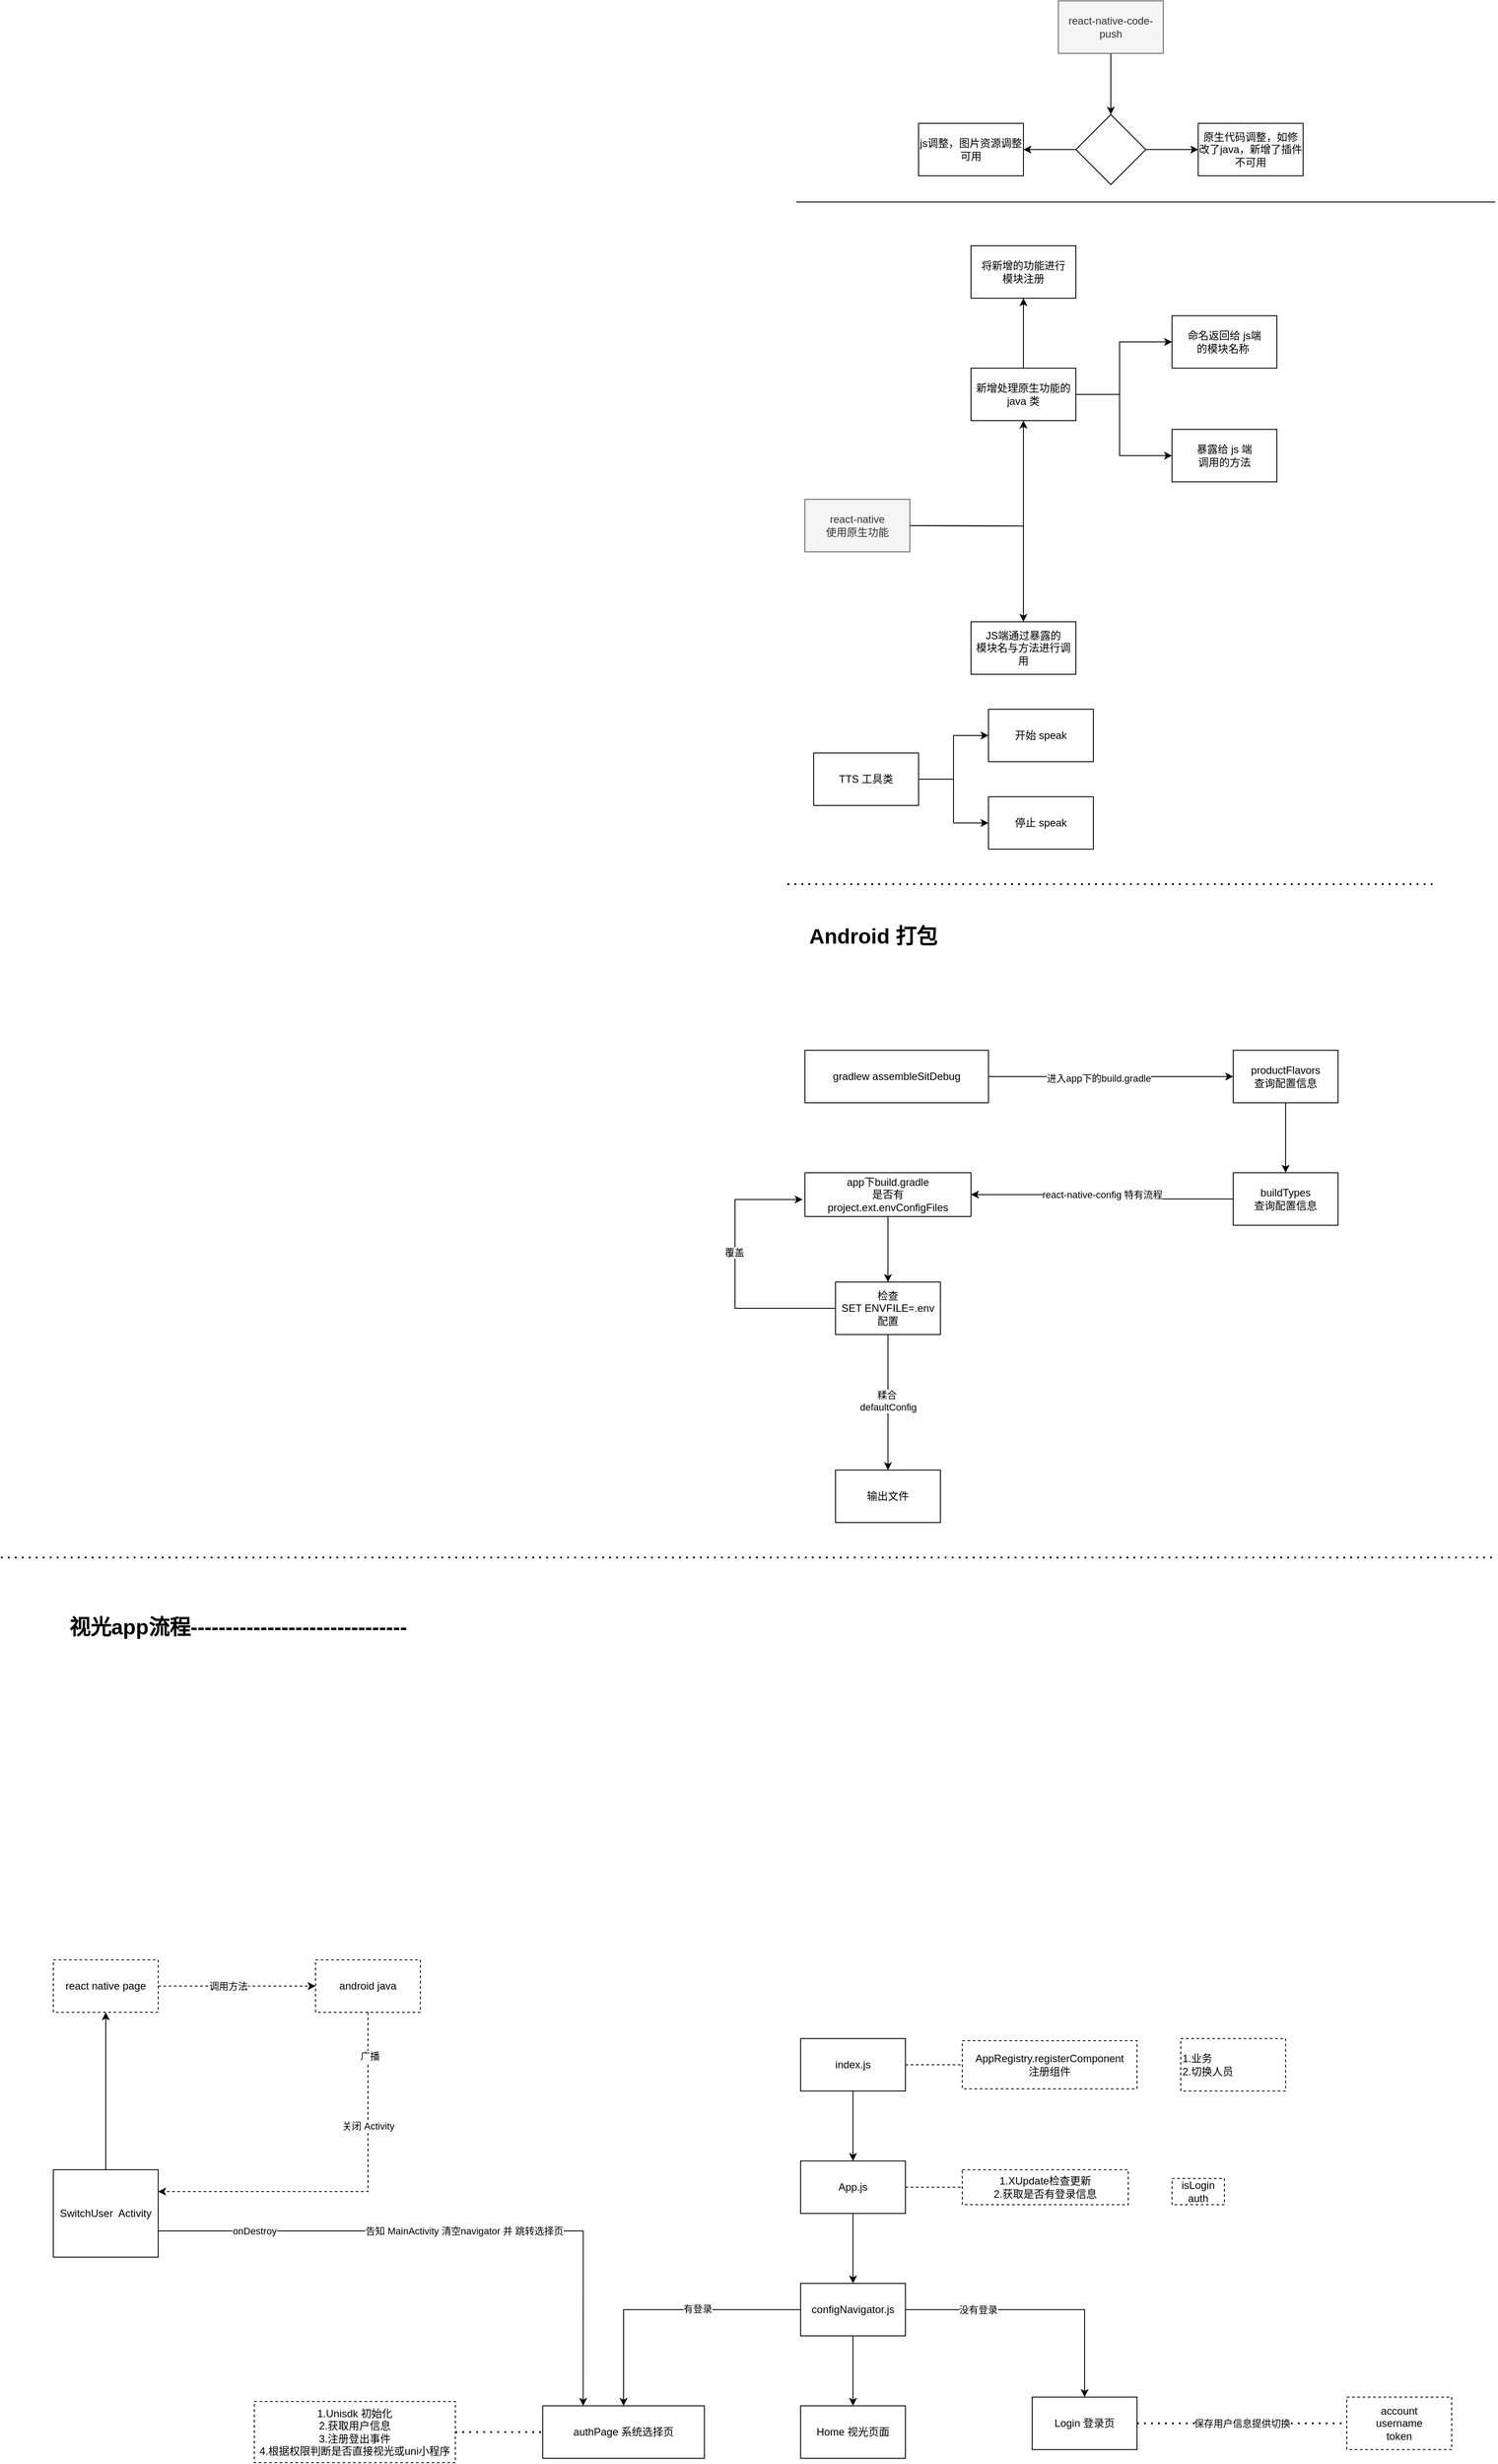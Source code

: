 <mxfile version="20.5.3" type="github">
  <diagram id="FNumu-MdkQsG0bbrW5rX" name="第 1 页">
    <mxGraphModel dx="2412" dy="571" grid="1" gridSize="10" guides="1" tooltips="1" connect="1" arrows="1" fold="1" page="1" pageScale="1" pageWidth="827" pageHeight="1169" math="0" shadow="0">
      <root>
        <mxCell id="0" />
        <mxCell id="1" parent="0" />
        <mxCell id="DDl9VNaN8lpR-ARsxnNi-3" value="" style="edgeStyle=orthogonalEdgeStyle;rounded=0;orthogonalLoop=1;jettySize=auto;html=1;" parent="1" source="DDl9VNaN8lpR-ARsxnNi-1" target="DDl9VNaN8lpR-ARsxnNi-2" edge="1">
          <mxGeometry relative="1" as="geometry" />
        </mxCell>
        <mxCell id="DDl9VNaN8lpR-ARsxnNi-1" value="react-native-code-push" style="rounded=0;whiteSpace=wrap;html=1;fillColor=#f5f5f5;fontColor=#333333;strokeColor=#666666;" parent="1" vertex="1">
          <mxGeometry x="310" y="380" width="120" height="60" as="geometry" />
        </mxCell>
        <mxCell id="DDl9VNaN8lpR-ARsxnNi-5" value="" style="edgeStyle=orthogonalEdgeStyle;rounded=0;orthogonalLoop=1;jettySize=auto;html=1;" parent="1" source="DDl9VNaN8lpR-ARsxnNi-2" target="DDl9VNaN8lpR-ARsxnNi-4" edge="1">
          <mxGeometry relative="1" as="geometry" />
        </mxCell>
        <mxCell id="DDl9VNaN8lpR-ARsxnNi-7" value="" style="edgeStyle=orthogonalEdgeStyle;rounded=0;orthogonalLoop=1;jettySize=auto;html=1;" parent="1" source="DDl9VNaN8lpR-ARsxnNi-2" target="DDl9VNaN8lpR-ARsxnNi-6" edge="1">
          <mxGeometry relative="1" as="geometry" />
        </mxCell>
        <mxCell id="DDl9VNaN8lpR-ARsxnNi-2" value="" style="rhombus;whiteSpace=wrap;html=1;rounded=0;" parent="1" vertex="1">
          <mxGeometry x="330" y="510" width="80" height="80" as="geometry" />
        </mxCell>
        <mxCell id="DDl9VNaN8lpR-ARsxnNi-4" value="js调整，图片资源调整&lt;br&gt;可用" style="whiteSpace=wrap;html=1;rounded=0;" parent="1" vertex="1">
          <mxGeometry x="150" y="520" width="120" height="60" as="geometry" />
        </mxCell>
        <mxCell id="DDl9VNaN8lpR-ARsxnNi-6" value="原生代码调整，如修改了java，新增了插件&lt;br&gt;不可用" style="whiteSpace=wrap;html=1;rounded=0;" parent="1" vertex="1">
          <mxGeometry x="470" y="520" width="120" height="60" as="geometry" />
        </mxCell>
        <mxCell id="ce2b3BSYogWP8yriPR0u-3" value="" style="edgeStyle=orthogonalEdgeStyle;rounded=0;orthogonalLoop=1;jettySize=auto;html=1;" parent="1" target="ce2b3BSYogWP8yriPR0u-2" edge="1">
          <mxGeometry relative="1" as="geometry">
            <mxPoint x="140" y="980.0" as="sourcePoint" />
          </mxGeometry>
        </mxCell>
        <mxCell id="ce2b3BSYogWP8yriPR0u-5" value="" style="edgeStyle=orthogonalEdgeStyle;rounded=0;orthogonalLoop=1;jettySize=auto;html=1;" parent="1" target="ce2b3BSYogWP8yriPR0u-4" edge="1">
          <mxGeometry relative="1" as="geometry">
            <mxPoint x="140" y="980.0" as="sourcePoint" />
          </mxGeometry>
        </mxCell>
        <mxCell id="ce2b3BSYogWP8yriPR0u-1" value="react-native&lt;br&gt;使用原生功能" style="rounded=0;whiteSpace=wrap;html=1;fillColor=#f5f5f5;fontColor=#333333;strokeColor=#666666;" parent="1" vertex="1">
          <mxGeometry x="20" y="950" width="120" height="60" as="geometry" />
        </mxCell>
        <mxCell id="ce2b3BSYogWP8yriPR0u-7" value="" style="edgeStyle=orthogonalEdgeStyle;rounded=0;orthogonalLoop=1;jettySize=auto;html=1;" parent="1" source="ce2b3BSYogWP8yriPR0u-2" target="ce2b3BSYogWP8yriPR0u-6" edge="1">
          <mxGeometry relative="1" as="geometry">
            <Array as="points">
              <mxPoint x="380" y="830" />
              <mxPoint x="380" y="770" />
            </Array>
          </mxGeometry>
        </mxCell>
        <mxCell id="ce2b3BSYogWP8yriPR0u-9" value="" style="edgeStyle=orthogonalEdgeStyle;rounded=0;orthogonalLoop=1;jettySize=auto;html=1;" parent="1" source="ce2b3BSYogWP8yriPR0u-2" target="ce2b3BSYogWP8yriPR0u-8" edge="1">
          <mxGeometry relative="1" as="geometry">
            <Array as="points">
              <mxPoint x="380" y="830" />
              <mxPoint x="380" y="900" />
            </Array>
          </mxGeometry>
        </mxCell>
        <mxCell id="ce2b3BSYogWP8yriPR0u-12" value="" style="edgeStyle=orthogonalEdgeStyle;rounded=0;orthogonalLoop=1;jettySize=auto;html=1;" parent="1" source="ce2b3BSYogWP8yriPR0u-2" target="ce2b3BSYogWP8yriPR0u-11" edge="1">
          <mxGeometry relative="1" as="geometry" />
        </mxCell>
        <mxCell id="ce2b3BSYogWP8yriPR0u-2" value="新增处理原生功能的&lt;br&gt;java 类" style="rounded=0;whiteSpace=wrap;html=1;" parent="1" vertex="1">
          <mxGeometry x="210" y="800" width="120" height="60" as="geometry" />
        </mxCell>
        <mxCell id="ce2b3BSYogWP8yriPR0u-4" value="JS端通过暴露的&lt;br&gt;模块名与方法进行调用" style="whiteSpace=wrap;html=1;rounded=0;" parent="1" vertex="1">
          <mxGeometry x="210" y="1090" width="120" height="60" as="geometry" />
        </mxCell>
        <mxCell id="ce2b3BSYogWP8yriPR0u-6" value="命名返回给 js端&lt;br&gt;的模块名称&amp;nbsp;" style="whiteSpace=wrap;html=1;rounded=0;" parent="1" vertex="1">
          <mxGeometry x="440" y="740" width="120" height="60" as="geometry" />
        </mxCell>
        <mxCell id="ce2b3BSYogWP8yriPR0u-8" value="暴露给 js 端&lt;br&gt;调用的方法" style="whiteSpace=wrap;html=1;rounded=0;" parent="1" vertex="1">
          <mxGeometry x="440" y="870" width="120" height="60" as="geometry" />
        </mxCell>
        <mxCell id="ce2b3BSYogWP8yriPR0u-10" value="" style="endArrow=none;html=1;rounded=0;" parent="1" edge="1">
          <mxGeometry width="50" height="50" relative="1" as="geometry">
            <mxPoint x="10" y="610" as="sourcePoint" />
            <mxPoint x="810" y="610" as="targetPoint" />
          </mxGeometry>
        </mxCell>
        <mxCell id="ce2b3BSYogWP8yriPR0u-11" value="将新增的功能进行&lt;br&gt;模块注册&lt;br&gt;" style="whiteSpace=wrap;html=1;rounded=0;" parent="1" vertex="1">
          <mxGeometry x="210" y="660" width="120" height="60" as="geometry" />
        </mxCell>
        <mxCell id="FbpfXozYCQ7p-MhJy9IG-3" value="" style="edgeStyle=orthogonalEdgeStyle;rounded=0;orthogonalLoop=1;jettySize=auto;html=1;" parent="1" source="FbpfXozYCQ7p-MhJy9IG-1" target="FbpfXozYCQ7p-MhJy9IG-2" edge="1">
          <mxGeometry relative="1" as="geometry" />
        </mxCell>
        <mxCell id="FbpfXozYCQ7p-MhJy9IG-5" value="" style="edgeStyle=orthogonalEdgeStyle;rounded=0;orthogonalLoop=1;jettySize=auto;html=1;" parent="1" source="FbpfXozYCQ7p-MhJy9IG-1" target="FbpfXozYCQ7p-MhJy9IG-4" edge="1">
          <mxGeometry relative="1" as="geometry" />
        </mxCell>
        <mxCell id="FbpfXozYCQ7p-MhJy9IG-1" value="TTS 工具类" style="rounded=0;whiteSpace=wrap;html=1;" parent="1" vertex="1">
          <mxGeometry x="30" y="1240" width="120" height="60" as="geometry" />
        </mxCell>
        <mxCell id="FbpfXozYCQ7p-MhJy9IG-2" value="开始 speak" style="rounded=0;whiteSpace=wrap;html=1;" parent="1" vertex="1">
          <mxGeometry x="230" y="1190" width="120" height="60" as="geometry" />
        </mxCell>
        <mxCell id="FbpfXozYCQ7p-MhJy9IG-4" value="停止 speak" style="rounded=0;whiteSpace=wrap;html=1;" parent="1" vertex="1">
          <mxGeometry x="230" y="1290" width="120" height="60" as="geometry" />
        </mxCell>
        <mxCell id="UdodOq17JShyl9BkQcSk-1" value="" style="endArrow=none;dashed=1;html=1;dashPattern=1 3;strokeWidth=2;rounded=0;" parent="1" edge="1">
          <mxGeometry width="50" height="50" relative="1" as="geometry">
            <mxPoint y="1390" as="sourcePoint" />
            <mxPoint x="740" y="1390" as="targetPoint" />
          </mxGeometry>
        </mxCell>
        <mxCell id="UdodOq17JShyl9BkQcSk-2" value="&lt;h1&gt;Android 打包&lt;/h1&gt;" style="text;html=1;strokeColor=none;fillColor=none;spacing=5;spacingTop=-20;whiteSpace=wrap;overflow=hidden;rounded=0;" parent="1" vertex="1">
          <mxGeometry x="20" y="1430" width="190" height="50" as="geometry" />
        </mxCell>
        <mxCell id="UdodOq17JShyl9BkQcSk-5" value="" style="edgeStyle=orthogonalEdgeStyle;rounded=0;orthogonalLoop=1;jettySize=auto;html=1;" parent="1" source="UdodOq17JShyl9BkQcSk-3" target="UdodOq17JShyl9BkQcSk-4" edge="1">
          <mxGeometry relative="1" as="geometry" />
        </mxCell>
        <mxCell id="UdodOq17JShyl9BkQcSk-6" value="进入app下的build.gradle" style="edgeLabel;html=1;align=center;verticalAlign=middle;resizable=0;points=[];" parent="UdodOq17JShyl9BkQcSk-5" vertex="1" connectable="0">
          <mxGeometry x="-0.102" y="-2" relative="1" as="geometry">
            <mxPoint as="offset" />
          </mxGeometry>
        </mxCell>
        <mxCell id="UdodOq17JShyl9BkQcSk-3" value="gradlew assembleSitDebug" style="rounded=0;whiteSpace=wrap;html=1;" parent="1" vertex="1">
          <mxGeometry x="20" y="1580" width="210" height="60" as="geometry" />
        </mxCell>
        <mxCell id="UdodOq17JShyl9BkQcSk-8" value="" style="edgeStyle=orthogonalEdgeStyle;rounded=0;orthogonalLoop=1;jettySize=auto;html=1;" parent="1" source="UdodOq17JShyl9BkQcSk-4" target="UdodOq17JShyl9BkQcSk-7" edge="1">
          <mxGeometry relative="1" as="geometry" />
        </mxCell>
        <mxCell id="UdodOq17JShyl9BkQcSk-4" value="productFlavors&lt;br&gt;查询配置信息" style="whiteSpace=wrap;html=1;rounded=0;" parent="1" vertex="1">
          <mxGeometry x="510" y="1580" width="120" height="60" as="geometry" />
        </mxCell>
        <mxCell id="UdodOq17JShyl9BkQcSk-10" value="" style="edgeStyle=orthogonalEdgeStyle;rounded=0;orthogonalLoop=1;jettySize=auto;html=1;" parent="1" source="UdodOq17JShyl9BkQcSk-7" target="UdodOq17JShyl9BkQcSk-9" edge="1">
          <mxGeometry relative="1" as="geometry" />
        </mxCell>
        <mxCell id="UdodOq17JShyl9BkQcSk-11" value="react-native-config 特有流程" style="edgeLabel;html=1;align=center;verticalAlign=middle;resizable=0;points=[];" parent="UdodOq17JShyl9BkQcSk-10" vertex="1" connectable="0">
          <mxGeometry x="0.296" y="-1" relative="1" as="geometry">
            <mxPoint x="42" y="1" as="offset" />
          </mxGeometry>
        </mxCell>
        <mxCell id="UdodOq17JShyl9BkQcSk-7" value="buildTypes&lt;br&gt;查询配置信息" style="whiteSpace=wrap;html=1;rounded=0;" parent="1" vertex="1">
          <mxGeometry x="510" y="1720" width="120" height="60" as="geometry" />
        </mxCell>
        <mxCell id="UdodOq17JShyl9BkQcSk-13" value="" style="edgeStyle=orthogonalEdgeStyle;rounded=0;orthogonalLoop=1;jettySize=auto;html=1;" parent="1" source="UdodOq17JShyl9BkQcSk-9" target="UdodOq17JShyl9BkQcSk-12" edge="1">
          <mxGeometry relative="1" as="geometry" />
        </mxCell>
        <mxCell id="UdodOq17JShyl9BkQcSk-9" value="app下build.gradle&lt;br&gt;是否有&lt;br&gt;project.ext.envConfigFiles" style="whiteSpace=wrap;html=1;rounded=0;" parent="1" vertex="1">
          <mxGeometry x="20" y="1720" width="190" height="50" as="geometry" />
        </mxCell>
        <mxCell id="UdodOq17JShyl9BkQcSk-14" value="" style="edgeStyle=orthogonalEdgeStyle;rounded=0;orthogonalLoop=1;jettySize=auto;html=1;entryX=-0.014;entryY=0.612;entryDx=0;entryDy=0;entryPerimeter=0;" parent="1" source="UdodOq17JShyl9BkQcSk-12" target="UdodOq17JShyl9BkQcSk-9" edge="1">
          <mxGeometry relative="1" as="geometry">
            <mxPoint x="-150" y="1875" as="targetPoint" />
            <Array as="points">
              <mxPoint x="-60" y="1875" />
              <mxPoint x="-60" y="1751" />
            </Array>
          </mxGeometry>
        </mxCell>
        <mxCell id="UdodOq17JShyl9BkQcSk-15" value="覆盖" style="edgeLabel;html=1;align=center;verticalAlign=middle;resizable=0;points=[];" parent="UdodOq17JShyl9BkQcSk-14" vertex="1" connectable="0">
          <mxGeometry x="-0.012" y="1" relative="1" as="geometry">
            <mxPoint y="-23" as="offset" />
          </mxGeometry>
        </mxCell>
        <mxCell id="UdodOq17JShyl9BkQcSk-17" value="" style="edgeStyle=orthogonalEdgeStyle;rounded=0;orthogonalLoop=1;jettySize=auto;html=1;" parent="1" source="UdodOq17JShyl9BkQcSk-12" target="UdodOq17JShyl9BkQcSk-16" edge="1">
          <mxGeometry relative="1" as="geometry" />
        </mxCell>
        <mxCell id="UdodOq17JShyl9BkQcSk-18" value="糅合&amp;nbsp;&lt;br&gt;defaultConfig" style="edgeLabel;html=1;align=center;verticalAlign=middle;resizable=0;points=[];" parent="UdodOq17JShyl9BkQcSk-17" vertex="1" connectable="0">
          <mxGeometry x="-0.246" y="2" relative="1" as="geometry">
            <mxPoint x="-2" y="17" as="offset" />
          </mxGeometry>
        </mxCell>
        <mxCell id="UdodOq17JShyl9BkQcSk-12" value="检查&lt;br&gt;SET ENVFILE=.env&lt;br&gt;配置" style="whiteSpace=wrap;html=1;rounded=0;" parent="1" vertex="1">
          <mxGeometry x="55" y="1845" width="120" height="60" as="geometry" />
        </mxCell>
        <mxCell id="UdodOq17JShyl9BkQcSk-16" value="输出文件" style="whiteSpace=wrap;html=1;rounded=0;" parent="1" vertex="1">
          <mxGeometry x="55" y="2060" width="120" height="60" as="geometry" />
        </mxCell>
        <mxCell id="uqAxp_Gl_GjFcVd8hVZb-1" value="" style="endArrow=none;dashed=1;html=1;dashPattern=1 3;strokeWidth=2;rounded=0;" parent="1" edge="1">
          <mxGeometry width="50" height="50" relative="1" as="geometry">
            <mxPoint x="-900" y="2160" as="sourcePoint" />
            <mxPoint x="810" y="2160" as="targetPoint" />
          </mxGeometry>
        </mxCell>
        <mxCell id="uqAxp_Gl_GjFcVd8hVZb-7" value="" style="edgeStyle=orthogonalEdgeStyle;rounded=0;orthogonalLoop=1;jettySize=auto;html=1;" parent="1" source="uqAxp_Gl_GjFcVd8hVZb-3" target="uqAxp_Gl_GjFcVd8hVZb-6" edge="1">
          <mxGeometry relative="1" as="geometry" />
        </mxCell>
        <mxCell id="uqAxp_Gl_GjFcVd8hVZb-3" value="index.js" style="rounded=0;whiteSpace=wrap;html=1;" parent="1" vertex="1">
          <mxGeometry x="15" y="2710" width="120" height="60" as="geometry" />
        </mxCell>
        <mxCell id="uqAxp_Gl_GjFcVd8hVZb-4" value="" style="endArrow=none;dashed=1;html=1;rounded=0;exitX=1;exitY=0.5;exitDx=0;exitDy=0;entryX=0;entryY=0.5;entryDx=0;entryDy=0;" parent="1" source="uqAxp_Gl_GjFcVd8hVZb-3" target="uqAxp_Gl_GjFcVd8hVZb-5" edge="1">
          <mxGeometry width="50" height="50" relative="1" as="geometry">
            <mxPoint x="80" y="2250" as="sourcePoint" />
            <mxPoint x="160" y="2250" as="targetPoint" />
          </mxGeometry>
        </mxCell>
        <mxCell id="uqAxp_Gl_GjFcVd8hVZb-5" value="AppRegistry.registerComponent&lt;br&gt;注册组件" style="text;html=1;strokeColor=default;fillColor=none;align=center;verticalAlign=middle;whiteSpace=wrap;rounded=0;dashed=1;" parent="1" vertex="1">
          <mxGeometry x="200" y="2712.5" width="200" height="55" as="geometry" />
        </mxCell>
        <mxCell id="uqAxp_Gl_GjFcVd8hVZb-12" value="" style="edgeStyle=orthogonalEdgeStyle;rounded=0;orthogonalLoop=1;jettySize=auto;html=1;" parent="1" source="uqAxp_Gl_GjFcVd8hVZb-6" target="uqAxp_Gl_GjFcVd8hVZb-11" edge="1">
          <mxGeometry relative="1" as="geometry" />
        </mxCell>
        <mxCell id="uqAxp_Gl_GjFcVd8hVZb-6" value="App.js" style="whiteSpace=wrap;html=1;rounded=0;" parent="1" vertex="1">
          <mxGeometry x="15" y="2850" width="120" height="60" as="geometry" />
        </mxCell>
        <mxCell id="uqAxp_Gl_GjFcVd8hVZb-8" value="" style="endArrow=none;dashed=1;html=1;rounded=0;exitX=1;exitY=0.5;exitDx=0;exitDy=0;entryX=0;entryY=0.5;entryDx=0;entryDy=0;" parent="1" source="uqAxp_Gl_GjFcVd8hVZb-6" target="uqAxp_Gl_GjFcVd8hVZb-9" edge="1">
          <mxGeometry width="50" height="50" relative="1" as="geometry">
            <mxPoint x="155" y="2879.5" as="sourcePoint" />
            <mxPoint x="235" y="2879.5" as="targetPoint" />
          </mxGeometry>
        </mxCell>
        <mxCell id="uqAxp_Gl_GjFcVd8hVZb-9" value="1.XUpdate检查更新&lt;br&gt;2.获取是否有登录信息" style="text;html=1;strokeColor=default;fillColor=none;align=center;verticalAlign=middle;whiteSpace=wrap;rounded=0;dashed=1;" parent="1" vertex="1">
          <mxGeometry x="200" y="2860" width="190" height="40" as="geometry" />
        </mxCell>
        <mxCell id="uqAxp_Gl_GjFcVd8hVZb-16" value="" style="edgeStyle=orthogonalEdgeStyle;rounded=0;orthogonalLoop=1;jettySize=auto;html=1;" parent="1" source="uqAxp_Gl_GjFcVd8hVZb-11" target="uqAxp_Gl_GjFcVd8hVZb-15" edge="1">
          <mxGeometry relative="1" as="geometry" />
        </mxCell>
        <mxCell id="Dw8xgKUae0inNRnt-OJR-1" value="有登录" style="edgeLabel;html=1;align=center;verticalAlign=middle;resizable=0;points=[];" parent="uqAxp_Gl_GjFcVd8hVZb-16" vertex="1" connectable="0">
          <mxGeometry x="-0.245" y="-1" relative="1" as="geometry">
            <mxPoint as="offset" />
          </mxGeometry>
        </mxCell>
        <mxCell id="uqAxp_Gl_GjFcVd8hVZb-18" value="" style="edgeStyle=orthogonalEdgeStyle;rounded=0;orthogonalLoop=1;jettySize=auto;html=1;" parent="1" source="uqAxp_Gl_GjFcVd8hVZb-11" target="uqAxp_Gl_GjFcVd8hVZb-17" edge="1">
          <mxGeometry relative="1" as="geometry" />
        </mxCell>
        <mxCell id="uqAxp_Gl_GjFcVd8hVZb-20" value="" style="edgeStyle=orthogonalEdgeStyle;rounded=0;orthogonalLoop=1;jettySize=auto;html=1;" parent="1" source="uqAxp_Gl_GjFcVd8hVZb-11" target="uqAxp_Gl_GjFcVd8hVZb-19" edge="1">
          <mxGeometry relative="1" as="geometry" />
        </mxCell>
        <mxCell id="Dw8xgKUae0inNRnt-OJR-2" value="没有登录" style="edgeLabel;html=1;align=center;verticalAlign=middle;resizable=0;points=[];" parent="uqAxp_Gl_GjFcVd8hVZb-20" vertex="1" connectable="0">
          <mxGeometry x="-0.456" relative="1" as="geometry">
            <mxPoint as="offset" />
          </mxGeometry>
        </mxCell>
        <mxCell id="uqAxp_Gl_GjFcVd8hVZb-11" value="configNavigator.js" style="whiteSpace=wrap;html=1;rounded=0;" parent="1" vertex="1">
          <mxGeometry x="15" y="2990" width="120" height="60" as="geometry" />
        </mxCell>
        <mxCell id="uqAxp_Gl_GjFcVd8hVZb-15" value="authPage 系统选择页" style="whiteSpace=wrap;html=1;rounded=0;" parent="1" vertex="1">
          <mxGeometry x="-280" y="3130" width="185" height="60" as="geometry" />
        </mxCell>
        <mxCell id="uqAxp_Gl_GjFcVd8hVZb-17" value="Home 视光页面" style="whiteSpace=wrap;html=1;rounded=0;" parent="1" vertex="1">
          <mxGeometry x="15" y="3130" width="120" height="60" as="geometry" />
        </mxCell>
        <mxCell id="uqAxp_Gl_GjFcVd8hVZb-19" value="Login 登录页" style="whiteSpace=wrap;html=1;rounded=0;" parent="1" vertex="1">
          <mxGeometry x="280" y="3120" width="120" height="60" as="geometry" />
        </mxCell>
        <mxCell id="uqAxp_Gl_GjFcVd8hVZb-21" value="" style="endArrow=none;dashed=1;html=1;dashPattern=1 3;strokeWidth=2;rounded=0;entryX=0;entryY=0.5;entryDx=0;entryDy=0;exitX=1;exitY=0.5;exitDx=0;exitDy=0;" parent="1" source="uqAxp_Gl_GjFcVd8hVZb-23" target="uqAxp_Gl_GjFcVd8hVZb-15" edge="1">
          <mxGeometry width="50" height="50" relative="1" as="geometry">
            <mxPoint x="-450" y="3170" as="sourcePoint" />
            <mxPoint x="-300" y="3170" as="targetPoint" />
          </mxGeometry>
        </mxCell>
        <mxCell id="uqAxp_Gl_GjFcVd8hVZb-23" value="1.Unisdk 初始化&lt;br&gt;2.获取用户信息&lt;br&gt;3.注册登出事件&lt;br&gt;4.根据权限判断是否直接视光或uni小程序" style="text;html=1;strokeColor=default;fillColor=none;align=center;verticalAlign=middle;whiteSpace=wrap;rounded=0;labelBorderColor=none;dashed=1;" parent="1" vertex="1">
          <mxGeometry x="-610" y="3125" width="230" height="70" as="geometry" />
        </mxCell>
        <mxCell id="uqAxp_Gl_GjFcVd8hVZb-25" value="" style="edgeStyle=orthogonalEdgeStyle;rounded=0;orthogonalLoop=1;jettySize=auto;html=1;entryX=0.25;entryY=0;entryDx=0;entryDy=0;" parent="1" source="uqAxp_Gl_GjFcVd8hVZb-24" target="uqAxp_Gl_GjFcVd8hVZb-15" edge="1">
          <mxGeometry relative="1" as="geometry">
            <mxPoint x="-130" y="2890" as="targetPoint" />
            <Array as="points">
              <mxPoint x="-234" y="2930" />
            </Array>
          </mxGeometry>
        </mxCell>
        <mxCell id="uqAxp_Gl_GjFcVd8hVZb-26" value="告知 MainActivity 清空navigator 并 跳转选择页" style="edgeLabel;html=1;align=center;verticalAlign=middle;resizable=0;points=[];" parent="uqAxp_Gl_GjFcVd8hVZb-25" vertex="1" connectable="0">
          <mxGeometry x="-0.451" y="3" relative="1" as="geometry">
            <mxPoint x="161" y="3" as="offset" />
          </mxGeometry>
        </mxCell>
        <mxCell id="V-1wtARRuuyfejiPdPyJ-10" value="onDestroy" style="edgeLabel;html=1;align=center;verticalAlign=middle;resizable=0;points=[];" parent="uqAxp_Gl_GjFcVd8hVZb-25" vertex="1" connectable="0">
          <mxGeometry x="-0.758" relative="1" as="geometry">
            <mxPoint x="27" as="offset" />
          </mxGeometry>
        </mxCell>
        <mxCell id="V-1wtARRuuyfejiPdPyJ-2" value="" style="edgeStyle=orthogonalEdgeStyle;rounded=0;orthogonalLoop=1;jettySize=auto;html=1;" parent="1" source="uqAxp_Gl_GjFcVd8hVZb-24" target="V-1wtARRuuyfejiPdPyJ-1" edge="1">
          <mxGeometry relative="1" as="geometry" />
        </mxCell>
        <mxCell id="uqAxp_Gl_GjFcVd8hVZb-24" value="SwitchUser&amp;nbsp; Activity" style="rounded=0;whiteSpace=wrap;html=1;labelBorderColor=none;strokeColor=default;fillColor=none;" parent="1" vertex="1">
          <mxGeometry x="-840" y="2860" width="120" height="100" as="geometry" />
        </mxCell>
        <mxCell id="V-1wtARRuuyfejiPdPyJ-4" value="" style="edgeStyle=orthogonalEdgeStyle;rounded=0;orthogonalLoop=1;jettySize=auto;html=1;dashed=1;" parent="1" source="V-1wtARRuuyfejiPdPyJ-1" target="V-1wtARRuuyfejiPdPyJ-3" edge="1">
          <mxGeometry relative="1" as="geometry" />
        </mxCell>
        <mxCell id="V-1wtARRuuyfejiPdPyJ-5" value="调用方法" style="edgeLabel;html=1;align=center;verticalAlign=middle;resizable=0;points=[];" parent="V-1wtARRuuyfejiPdPyJ-4" vertex="1" connectable="0">
          <mxGeometry x="-0.222" relative="1" as="geometry">
            <mxPoint x="10" as="offset" />
          </mxGeometry>
        </mxCell>
        <mxCell id="V-1wtARRuuyfejiPdPyJ-1" value="react native page" style="whiteSpace=wrap;html=1;fillColor=none;rounded=0;labelBorderColor=none;dashed=1;" parent="1" vertex="1">
          <mxGeometry x="-840" y="2620" width="120" height="60" as="geometry" />
        </mxCell>
        <mxCell id="V-1wtARRuuyfejiPdPyJ-8" value="" style="edgeStyle=orthogonalEdgeStyle;rounded=0;orthogonalLoop=1;jettySize=auto;html=1;dashed=1;entryX=1;entryY=0.25;entryDx=0;entryDy=0;" parent="1" source="V-1wtARRuuyfejiPdPyJ-3" target="uqAxp_Gl_GjFcVd8hVZb-24" edge="1">
          <mxGeometry relative="1" as="geometry">
            <mxPoint x="-520" y="2890" as="targetPoint" />
            <Array as="points">
              <mxPoint x="-480" y="2885" />
            </Array>
          </mxGeometry>
        </mxCell>
        <mxCell id="V-1wtARRuuyfejiPdPyJ-9" value="关闭 Activity" style="edgeLabel;html=1;align=center;verticalAlign=middle;resizable=0;points=[];" parent="V-1wtARRuuyfejiPdPyJ-8" vertex="1" connectable="0">
          <mxGeometry x="-0.587" y="-1" relative="1" as="geometry">
            <mxPoint x="1" y="38" as="offset" />
          </mxGeometry>
        </mxCell>
        <mxCell id="V-1wtARRuuyfejiPdPyJ-11" value="广播" style="edgeLabel;html=1;align=center;verticalAlign=middle;resizable=0;points=[];" parent="V-1wtARRuuyfejiPdPyJ-8" vertex="1" connectable="0">
          <mxGeometry x="-0.775" y="2" relative="1" as="geometry">
            <mxPoint as="offset" />
          </mxGeometry>
        </mxCell>
        <mxCell id="V-1wtARRuuyfejiPdPyJ-3" value="android java" style="whiteSpace=wrap;html=1;fillColor=none;rounded=0;labelBorderColor=none;dashed=1;" parent="1" vertex="1">
          <mxGeometry x="-540" y="2620" width="120" height="60" as="geometry" />
        </mxCell>
        <mxCell id="i1WaAepUnrzORATrILdt-1" value="account&lt;br&gt;username&lt;br&gt;token" style="rounded=0;whiteSpace=wrap;html=1;dashed=1;" parent="1" vertex="1">
          <mxGeometry x="640" y="3120" width="120" height="60" as="geometry" />
        </mxCell>
        <mxCell id="i1WaAepUnrzORATrILdt-2" value="" style="endArrow=none;dashed=1;html=1;dashPattern=1 3;strokeWidth=2;rounded=0;exitX=1;exitY=0.5;exitDx=0;exitDy=0;entryX=0;entryY=0.5;entryDx=0;entryDy=0;" parent="1" source="uqAxp_Gl_GjFcVd8hVZb-19" target="i1WaAepUnrzORATrILdt-1" edge="1">
          <mxGeometry width="50" height="50" relative="1" as="geometry">
            <mxPoint x="460" y="3120" as="sourcePoint" />
            <mxPoint x="510" y="3070" as="targetPoint" />
          </mxGeometry>
        </mxCell>
        <mxCell id="i1WaAepUnrzORATrILdt-3" value="保存用户信息提供切换" style="edgeLabel;html=1;align=center;verticalAlign=middle;resizable=0;points=[];" parent="i1WaAepUnrzORATrILdt-2" vertex="1" connectable="0">
          <mxGeometry x="-0.241" y="-1" relative="1" as="geometry">
            <mxPoint x="29" y="-1" as="offset" />
          </mxGeometry>
        </mxCell>
        <mxCell id="enp9WxEdplaf4XoTUWuk-2" value="&lt;h1&gt;&amp;nbsp; 视光app流程-------------------------------&lt;/h1&gt;" style="text;html=1;strokeColor=none;fillColor=none;spacing=5;spacingTop=-20;whiteSpace=wrap;overflow=hidden;rounded=0;" vertex="1" parent="1">
          <mxGeometry x="-840" y="2220" width="900" height="40" as="geometry" />
        </mxCell>
        <mxCell id="enp9WxEdplaf4XoTUWuk-3" value="1.业务&lt;br&gt;2.切换人员" style="rounded=0;whiteSpace=wrap;html=1;labelPosition=center;verticalLabelPosition=middle;align=left;verticalAlign=middle;dashed=1;sketch=0;glass=0;shadow=0;" vertex="1" parent="1">
          <mxGeometry x="450" y="2710" width="120" height="60" as="geometry" />
        </mxCell>
        <mxCell id="enp9WxEdplaf4XoTUWuk-4" value="isLogin&lt;br&gt;auth" style="text;html=1;strokeColor=default;fillColor=none;align=center;verticalAlign=middle;whiteSpace=wrap;rounded=0;shadow=0;glass=0;dashed=1;sketch=0;" vertex="1" parent="1">
          <mxGeometry x="440" y="2870" width="60" height="30" as="geometry" />
        </mxCell>
      </root>
    </mxGraphModel>
  </diagram>
</mxfile>
